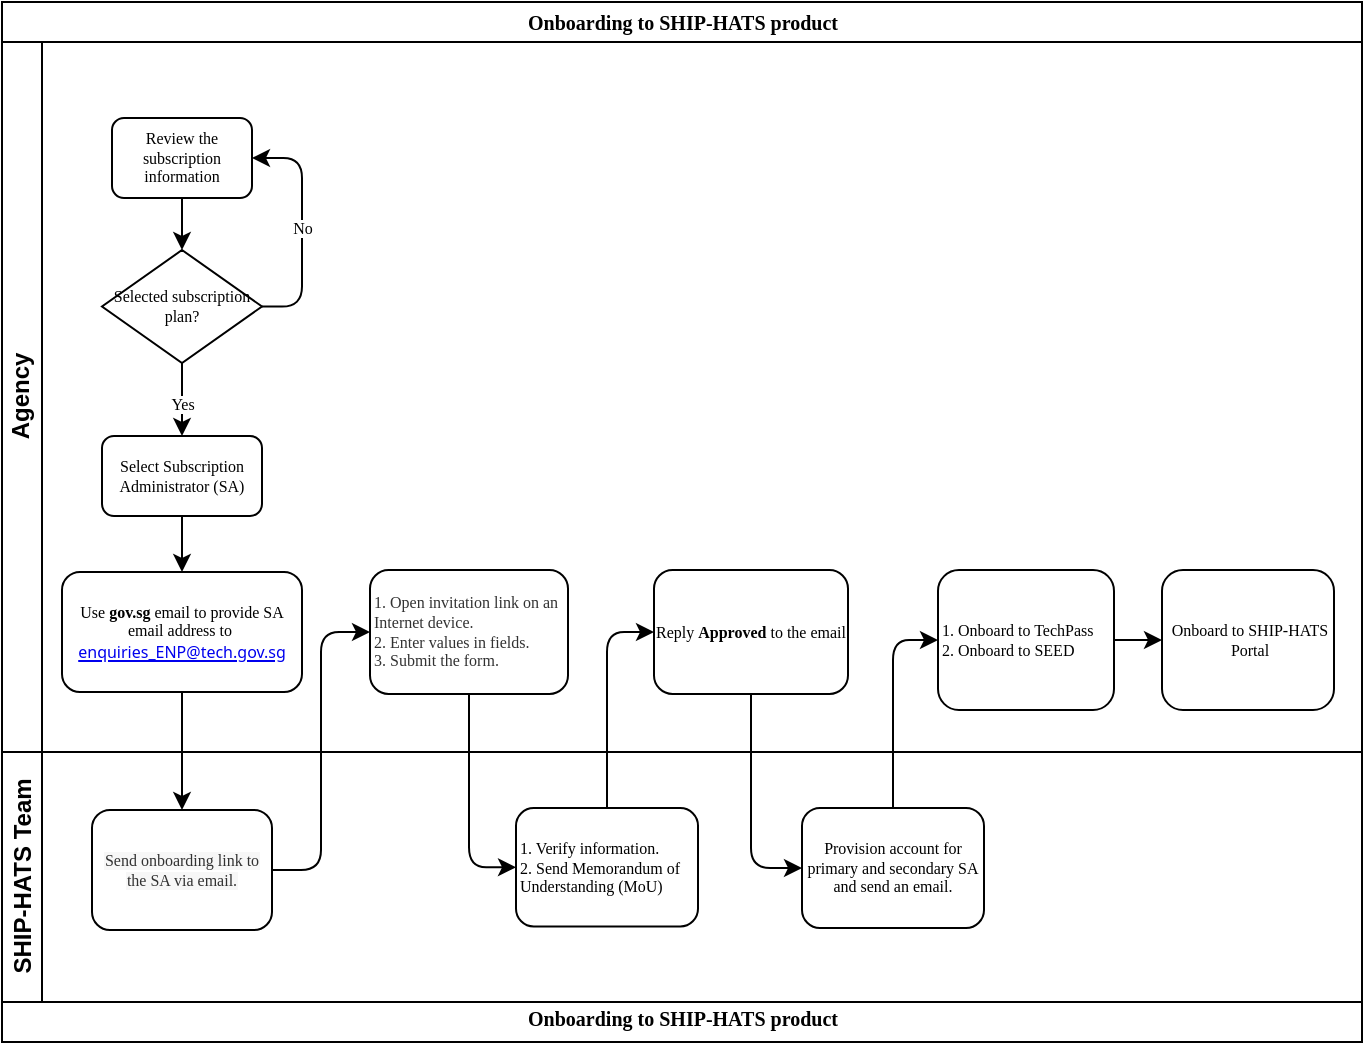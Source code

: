 <mxfile version="19.0.3" type="device"><diagram name="onboarding-to-ship-hats" id="c7488fd3-1785-93aa-aadb-54a6760d102a"><mxGraphModel dx="786" dy="487" grid="0" gridSize="10" guides="1" tooltips="1" connect="1" arrows="1" fold="1" page="1" pageScale="1" pageWidth="1100" pageHeight="850" background="none" math="0" shadow="0"><root><mxCell id="0"/><mxCell id="1" parent="0"/><mxCell id="2b4e8129b02d487f-1" value="&lt;span style=&quot;font-size: 10px;&quot;&gt;Onboarding to SHIP-HATS product&lt;/span&gt;" style="swimlane;html=1;childLayout=stackLayout;horizontal=1;startSize=20;horizontalStack=0;rounded=0;shadow=0;labelBackgroundColor=none;strokeWidth=1;fontFamily=Verdana;fontSize=8;align=center;" parent="1" vertex="1"><mxGeometry x="180" y="80" width="680" height="520" as="geometry"/></mxCell><mxCell id="lOfjCQPFjmsXJvoliVuR-39" value="" style="edgeStyle=orthogonalEdgeStyle;rounded=1;orthogonalLoop=1;jettySize=auto;html=1;fontFamily=Verdana;fontSize=8;entryX=0;entryY=0.5;entryDx=0;entryDy=0;exitX=0.5;exitY=0;exitDx=0;exitDy=0;" parent="2b4e8129b02d487f-1" source="lOfjCQPFjmsXJvoliVuR-35" target="lOfjCQPFjmsXJvoliVuR-38" edge="1"><mxGeometry relative="1" as="geometry"><mxPoint x="444" y="315" as="targetPoint"/></mxGeometry></mxCell><mxCell id="lOfjCQPFjmsXJvoliVuR-43" style="edgeStyle=orthogonalEdgeStyle;rounded=1;orthogonalLoop=1;jettySize=auto;html=1;entryX=0;entryY=0.5;entryDx=0;entryDy=0;fontFamily=Verdana;fontSize=8;" parent="2b4e8129b02d487f-1" source="lOfjCQPFjmsXJvoliVuR-25" target="lOfjCQPFjmsXJvoliVuR-27" edge="1"><mxGeometry relative="1" as="geometry"/></mxCell><mxCell id="lOfjCQPFjmsXJvoliVuR-44" style="edgeStyle=orthogonalEdgeStyle;rounded=1;orthogonalLoop=1;jettySize=auto;html=1;entryX=0;entryY=0.5;entryDx=0;entryDy=0;fontFamily=Verdana;fontSize=8;" parent="2b4e8129b02d487f-1" source="lOfjCQPFjmsXJvoliVuR-27" target="lOfjCQPFjmsXJvoliVuR-28" edge="1"><mxGeometry relative="1" as="geometry"/></mxCell><mxCell id="lOfjCQPFjmsXJvoliVuR-45" style="edgeStyle=orthogonalEdgeStyle;rounded=1;orthogonalLoop=1;jettySize=auto;html=1;entryX=0;entryY=0.5;entryDx=0;entryDy=0;fontFamily=Verdana;fontSize=8;exitX=0.5;exitY=0;exitDx=0;exitDy=0;" parent="2b4e8129b02d487f-1" source="lOfjCQPFjmsXJvoliVuR-28" target="lOfjCQPFjmsXJvoliVuR-33" edge="1"><mxGeometry relative="1" as="geometry"/></mxCell><mxCell id="lOfjCQPFjmsXJvoliVuR-46" style="edgeStyle=orthogonalEdgeStyle;rounded=1;orthogonalLoop=1;jettySize=auto;html=1;entryX=0;entryY=0.5;entryDx=0;entryDy=0;fontFamily=Verdana;fontSize=8;exitX=0.5;exitY=1;exitDx=0;exitDy=0;" parent="2b4e8129b02d487f-1" source="lOfjCQPFjmsXJvoliVuR-33" target="lOfjCQPFjmsXJvoliVuR-35" edge="1"><mxGeometry relative="1" as="geometry"/></mxCell><mxCell id="lOfjCQPFjmsXJvoliVuR-50" value="" style="edgeStyle=orthogonalEdgeStyle;rounded=1;orthogonalLoop=1;jettySize=auto;html=1;fontFamily=Verdana;fontSize=8;" parent="2b4e8129b02d487f-1" source="2b4e8129b02d487f-9" target="lOfjCQPFjmsXJvoliVuR-25" edge="1"><mxGeometry relative="1" as="geometry"/></mxCell><mxCell id="2b4e8129b02d487f-2" value="Agency" style="swimlane;html=1;startSize=20;horizontal=0;" parent="2b4e8129b02d487f-1" vertex="1"><mxGeometry y="20" width="680" height="355" as="geometry"/></mxCell><mxCell id="lOfjCQPFjmsXJvoliVuR-15" value="" style="edgeStyle=orthogonalEdgeStyle;rounded=1;orthogonalLoop=1;jettySize=auto;html=1;fontSize=10;" parent="2b4e8129b02d487f-2" source="2b4e8129b02d487f-6" target="lOfjCQPFjmsXJvoliVuR-14" edge="1"><mxGeometry relative="1" as="geometry"/></mxCell><mxCell id="2b4e8129b02d487f-6" value="Review the subscription information" style="rounded=1;whiteSpace=wrap;html=1;shadow=0;labelBackgroundColor=none;strokeWidth=1;fontFamily=Verdana;fontSize=8;align=center;" parent="2b4e8129b02d487f-2" vertex="1"><mxGeometry x="55" y="38" width="70" height="40" as="geometry"/></mxCell><mxCell id="2b4e8129b02d487f-9" value="Use &lt;b&gt;gov.sg&lt;/b&gt; email to provide SA email address to&amp;nbsp;&lt;br&gt;&lt;font style=&quot;font-size: 8px;&quot;&gt;&lt;a style=&quot;box-sizing: inherit; -webkit-tap-highlight-color: rgba(0, 0, 0, 0); text-size-adjust: none; text-decoration-color: var(--link-text-decoration-color); text-decoration-skip-ink: auto; cursor: pointer; border-bottom: var(--link-border-bottom); font-family: &amp;quot;Source Sans Pro&amp;quot;, &amp;quot;system-ui&amp;quot;, -apple-system, &amp;quot;Segoe UI&amp;quot;, &amp;quot;Helvetica Neue&amp;quot;, Helvetica, Arial, sans-serif; text-align: left; background-color: rgb(255, 255, 255);&quot; href=&quot;mailto:enquiries_ENP@tech.gov.sg&quot;&gt;enquiries_ENP@tech.gov.sg&lt;/a&gt;&lt;br&gt;&lt;/font&gt;" style="rounded=1;whiteSpace=wrap;html=1;shadow=0;labelBackgroundColor=none;strokeWidth=1;fontFamily=Verdana;fontSize=8;align=center;" parent="2b4e8129b02d487f-2" vertex="1"><mxGeometry x="30" y="265" width="120" height="60" as="geometry"/></mxCell><mxCell id="lOfjCQPFjmsXJvoliVuR-51" value="" style="edgeStyle=orthogonalEdgeStyle;rounded=1;orthogonalLoop=1;jettySize=auto;html=1;fontFamily=Verdana;fontSize=8;" parent="2b4e8129b02d487f-2" source="lOfjCQPFjmsXJvoliVuR-14" target="lOfjCQPFjmsXJvoliVuR-23" edge="1"><mxGeometry relative="1" as="geometry"/></mxCell><mxCell id="lOfjCQPFjmsXJvoliVuR-52" value="Yes" style="edgeLabel;html=1;align=center;verticalAlign=middle;resizable=0;points=[];fontSize=8;fontFamily=Verdana;" parent="lOfjCQPFjmsXJvoliVuR-51" vertex="1" connectable="0"><mxGeometry x="0.231" relative="1" as="geometry"><mxPoint as="offset"/></mxGeometry></mxCell><mxCell id="lOfjCQPFjmsXJvoliVuR-53" value="No" style="edgeStyle=orthogonalEdgeStyle;rounded=1;orthogonalLoop=1;jettySize=auto;html=1;entryX=1;entryY=0.5;entryDx=0;entryDy=0;fontFamily=Verdana;fontSize=8;exitX=1;exitY=0.5;exitDx=0;exitDy=0;exitPerimeter=0;" parent="2b4e8129b02d487f-2" source="lOfjCQPFjmsXJvoliVuR-14" target="2b4e8129b02d487f-6" edge="1"><mxGeometry relative="1" as="geometry"/></mxCell><mxCell id="lOfjCQPFjmsXJvoliVuR-14" value="Selected subscription &lt;br&gt;plan?" style="strokeWidth=1;html=1;shape=mxgraph.flowchart.decision;whiteSpace=wrap;rounded=1;shadow=0;labelBackgroundColor=none;fontFamily=Verdana;fontSize=8;align=center;" parent="2b4e8129b02d487f-2" vertex="1"><mxGeometry x="50" y="104" width="80" height="56.5" as="geometry"/></mxCell><mxCell id="lOfjCQPFjmsXJvoliVuR-24" value="" style="edgeStyle=orthogonalEdgeStyle;rounded=1;orthogonalLoop=1;jettySize=auto;html=1;fontFamily=Verdana;fontSize=8;" parent="2b4e8129b02d487f-2" source="lOfjCQPFjmsXJvoliVuR-23" target="2b4e8129b02d487f-9" edge="1"><mxGeometry relative="1" as="geometry"/></mxCell><mxCell id="lOfjCQPFjmsXJvoliVuR-23" value="Select Subscription&lt;br&gt;Administrator (SA)" style="rounded=1;whiteSpace=wrap;html=1;fontFamily=Verdana;fontSize=8;" parent="2b4e8129b02d487f-2" vertex="1"><mxGeometry x="50" y="197" width="80" height="40" as="geometry"/></mxCell><mxCell id="lOfjCQPFjmsXJvoliVuR-27" value="&lt;span style=&quot;color: rgb(50, 50, 50); background-color: rgb(255, 255, 255);&quot;&gt;&lt;font style=&quot;font-size: 8px;&quot;&gt;1. Open invitation link on an Internet device.&lt;br&gt;2. Enter values in fields.&lt;br&gt;3.&amp;nbsp;Submit the form.&lt;/font&gt;&lt;/span&gt;" style="rounded=1;whiteSpace=wrap;html=1;fontFamily=Verdana;fontSize=8;align=left;" parent="2b4e8129b02d487f-2" vertex="1"><mxGeometry x="184" y="264" width="99" height="62" as="geometry"/></mxCell><mxCell id="lOfjCQPFjmsXJvoliVuR-33" value="Reply &lt;b&gt;Approved&lt;/b&gt; to the email" style="rounded=1;whiteSpace=wrap;html=1;fontFamily=Verdana;fontSize=8;" parent="2b4e8129b02d487f-2" vertex="1"><mxGeometry x="326" y="264" width="97" height="62" as="geometry"/></mxCell><mxCell id="lOfjCQPFjmsXJvoliVuR-55" value="" style="edgeStyle=orthogonalEdgeStyle;rounded=1;orthogonalLoop=1;jettySize=auto;html=1;fontFamily=Verdana;fontSize=8;" parent="2b4e8129b02d487f-2" source="lOfjCQPFjmsXJvoliVuR-38" target="lOfjCQPFjmsXJvoliVuR-54" edge="1"><mxGeometry relative="1" as="geometry"/></mxCell><mxCell id="lOfjCQPFjmsXJvoliVuR-38" value="&lt;div style=&quot;&quot;&gt;&lt;/div&gt;1. Onboard to TechPass&lt;br&gt;2. Onboard to SEED" style="rounded=1;whiteSpace=wrap;html=1;fontFamily=Verdana;fontSize=8;align=left;" parent="2b4e8129b02d487f-2" vertex="1"><mxGeometry x="468" y="264" width="88" height="70" as="geometry"/></mxCell><mxCell id="lOfjCQPFjmsXJvoliVuR-54" value="&lt;div style=&quot;&quot;&gt;&lt;/div&gt;&lt;div style=&quot;text-align: center;&quot;&gt;&lt;span style=&quot;background-color: initial;&quot;&gt;Onboard to SHIP-HATS Portal&lt;/span&gt;&lt;/div&gt;" style="rounded=1;whiteSpace=wrap;html=1;fontFamily=Verdana;fontSize=8;align=left;" parent="2b4e8129b02d487f-2" vertex="1"><mxGeometry x="580" y="264" width="86" height="70" as="geometry"/></mxCell><mxCell id="2b4e8129b02d487f-3" value="SHIP-HATS Team" style="swimlane;html=1;startSize=20;horizontal=0;" parent="2b4e8129b02d487f-1" vertex="1"><mxGeometry y="375" width="680" height="125" as="geometry"/></mxCell><mxCell id="lOfjCQPFjmsXJvoliVuR-25" value="&lt;span style=&quot;color: rgb(50, 50, 50); text-align: left; background-color: rgb(247, 247, 247);&quot;&gt;&lt;font style=&quot;font-size: 8px;&quot;&gt;Send onboarding link to the SA via email.&lt;/font&gt;&lt;/span&gt;" style="rounded=1;whiteSpace=wrap;html=1;fontFamily=Verdana;fontSize=8;" parent="2b4e8129b02d487f-3" vertex="1"><mxGeometry x="45" y="29" width="90" height="60" as="geometry"/></mxCell><mxCell id="lOfjCQPFjmsXJvoliVuR-28" value="1. Verify information.&lt;br&gt;2. Send Memorandum of Understanding (MoU)" style="rounded=1;whiteSpace=wrap;html=1;fontSize=8;fontFamily=Verdana;align=left;" parent="2b4e8129b02d487f-3" vertex="1"><mxGeometry x="257" y="28" width="91" height="59.25" as="geometry"/></mxCell><mxCell id="lOfjCQPFjmsXJvoliVuR-35" value="Provision account for primary and secondary SA and send an email." style="rounded=1;whiteSpace=wrap;html=1;fontFamily=Verdana;fontSize=8;" parent="2b4e8129b02d487f-3" vertex="1"><mxGeometry x="400" y="28" width="91" height="60" as="geometry"/></mxCell><mxCell id="9zCqFpVVRReUiLEEhsQ3-1" value="&lt;b&gt;Onboarding to SHIP-HATS product&lt;/b&gt;" style="text;html=1;align=center;verticalAlign=middle;resizable=0;points=[];autosize=1;strokeColor=none;fillColor=none;fontSize=10;fontFamily=Verdana;" parent="2b4e8129b02d487f-1" vertex="1"><mxGeometry y="500" width="680" height="16" as="geometry"/></mxCell></root></mxGraphModel></diagram></mxfile>